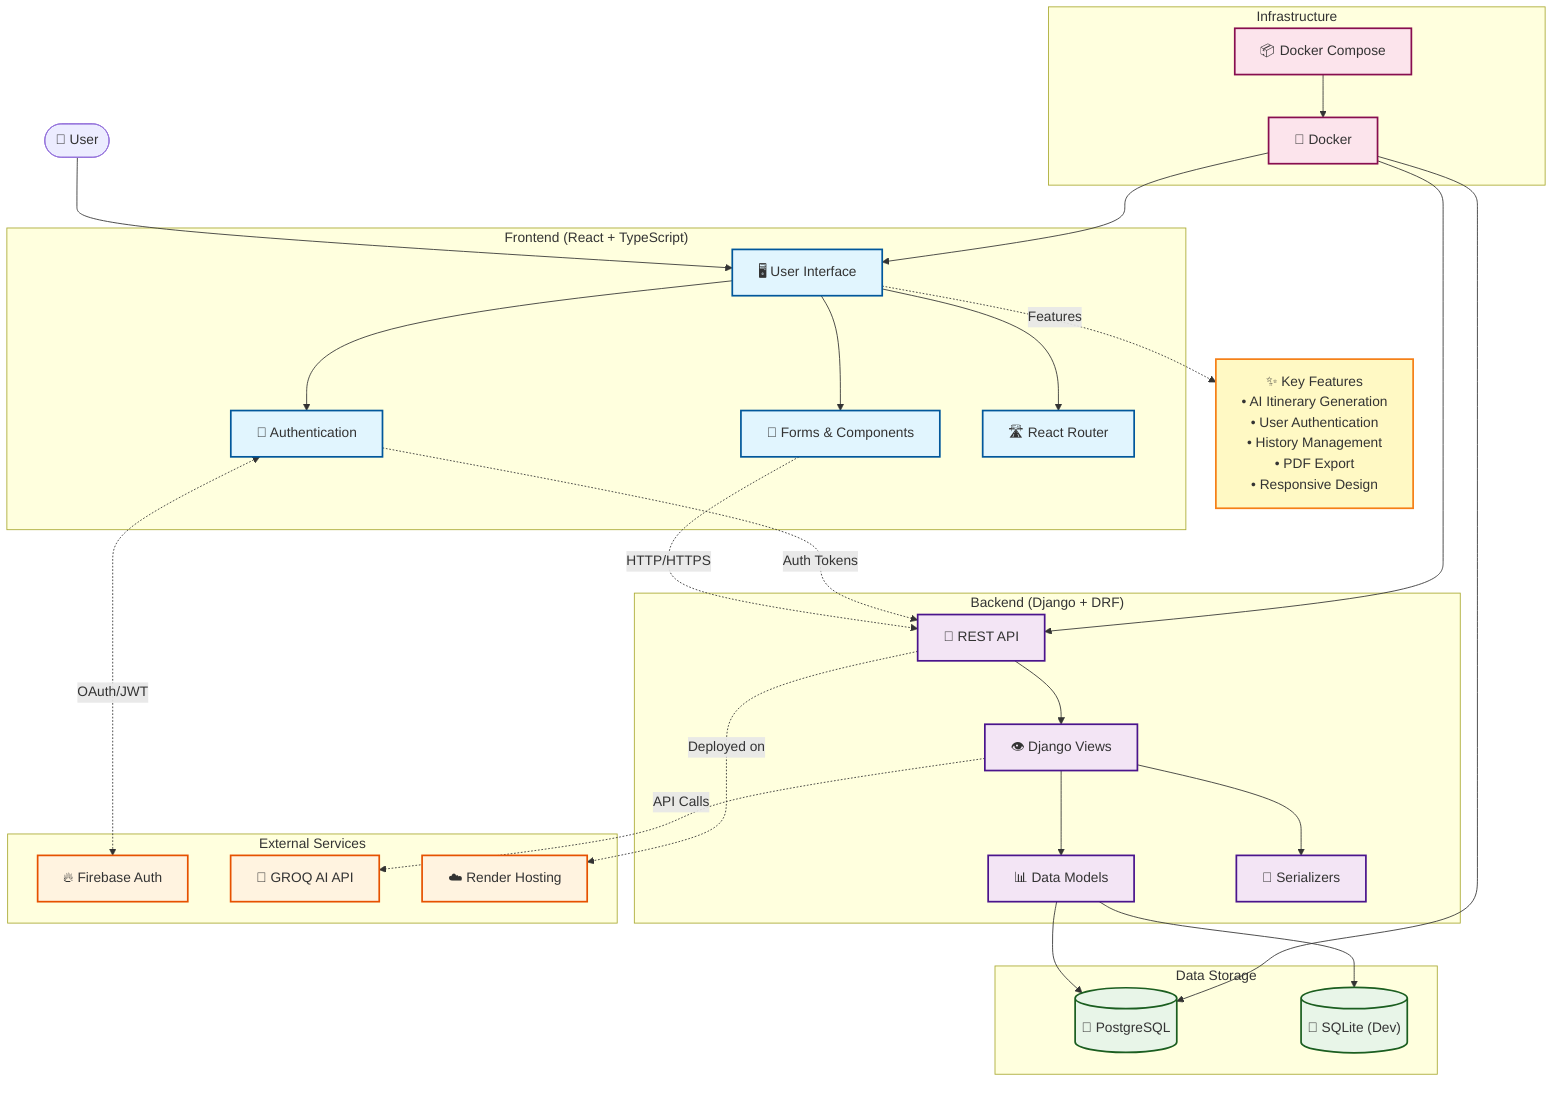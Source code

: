 graph TB
    %% User Interface Layer
    subgraph "Frontend (React + TypeScript)"
        UI["🖥️ User Interface"]
        Auth["🔐 Authentication"]
        Forms["📝 Forms & Components"]
        Router["🛣️ React Router"]
    end

    %% Backend Services
    subgraph "Backend (Django + DRF)"
        API["🔌 REST API"]
        Views["👁️ Django Views"]
        Models["📊 Data Models"]
        Serializers["🔄 Serializers"]
    end

    %% External Services
    subgraph "External Services"
        Firebase["🔥 Firebase Auth"]
        GROQ["🤖 GROQ AI API"]
        Render["☁️ Render Hosting"]
    end

    %% Database
    subgraph "Data Storage"
        PostgreSQL[("🐘 PostgreSQL")]
        SQLite[("💾 SQLite (Dev)")]
    end

    %% Infrastructure
    subgraph "Infrastructure"
        Docker["🐳 Docker"]
        Compose["📦 Docker Compose"]
    end

    %% User Interactions
    User(["👤 User"]) --> UI
    UI --> Auth
    UI --> Forms
    UI --> Router

    %% Frontend to Backend Communication
    Forms -."HTTP/HTTPS".-> API
    Auth -."Auth Tokens".-> API

    %% Backend Internal Flow
    API --> Views
    Views --> Serializers
    Views --> Models
    Models --> PostgreSQL
    Models --> SQLite

    %% External Service Integration
    Auth <-."OAuth/JWT".-> Firebase
    Views -."API Calls".-> GROQ
    API -."Deployed on".-> Render

    %% Infrastructure
    Docker --> UI
    Docker --> API
    Docker --> PostgreSQL
    Compose --> Docker

    %% Data Flow Annotations
    classDef frontend fill:#e1f5fe,stroke:#01579b,stroke-width:2px
    classDef backend fill:#f3e5f5,stroke:#4a148c,stroke-width:2px
    classDef external fill:#fff3e0,stroke:#e65100,stroke-width:2px
    classDef database fill:#e8f5e8,stroke:#1b5e20,stroke-width:2px
    classDef infrastructure fill:#fce4ec,stroke:#880e4f,stroke-width:2px

    class UI,Auth,Forms,Router frontend
    class API,Views,Models,Serializers backend
    class Firebase,GROQ,Render external
    class PostgreSQL,SQLite database
    class Docker,Compose infrastructure

    %% Key Features Annotations
    UI -."Features".-> Features["✨ Key Features<br/>• AI Itinerary Generation<br/>• User Authentication<br/>• History Management<br/>• PDF Export<br/>• Responsive Design"]
    
    style Features fill:#fff9c4,stroke:#f57f17,stroke-width:2px